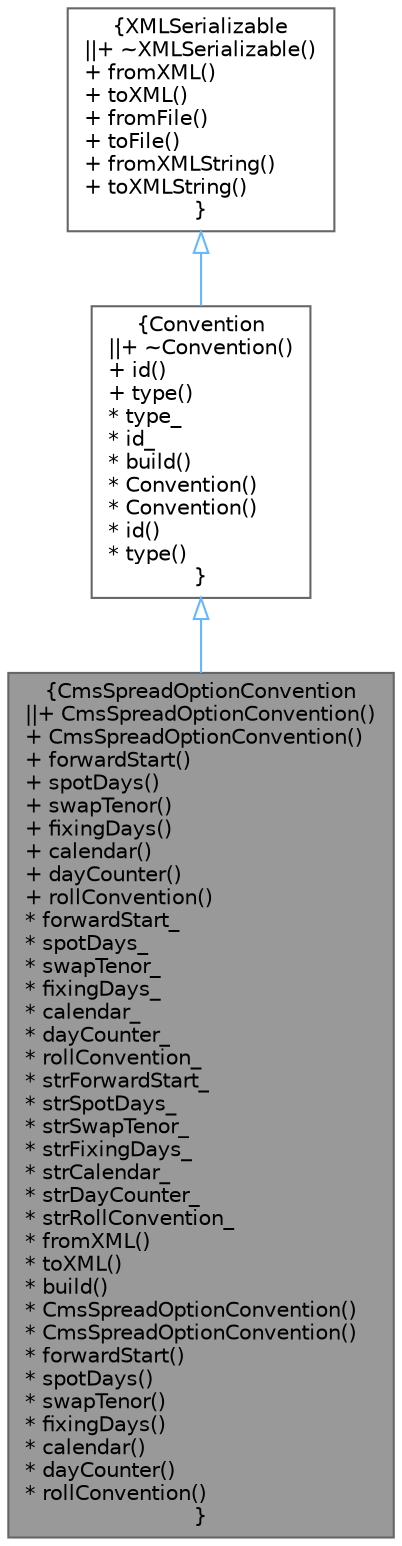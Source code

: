 digraph "CmsSpreadOptionConvention"
{
 // INTERACTIVE_SVG=YES
 // LATEX_PDF_SIZE
  bgcolor="transparent";
  edge [fontname=Helvetica,fontsize=10,labelfontname=Helvetica,labelfontsize=10];
  node [fontname=Helvetica,fontsize=10,shape=box,height=0.2,width=0.4];
  Node1 [label="{CmsSpreadOptionConvention\n||+ CmsSpreadOptionConvention()\l+ CmsSpreadOptionConvention()\l+ forwardStart()\l+ spotDays()\l+ swapTenor()\l+ fixingDays()\l+ calendar()\l+ dayCounter()\l+ rollConvention()\l* forwardStart_\l* spotDays_\l* swapTenor_\l* fixingDays_\l* calendar_\l* dayCounter_\l* rollConvention_\l* strForwardStart_\l* strSpotDays_\l* strSwapTenor_\l* strFixingDays_\l* strCalendar_\l* strDayCounter_\l* strRollConvention_\l* fromXML()\l* toXML()\l* build()\l* CmsSpreadOptionConvention()\l* CmsSpreadOptionConvention()\l* forwardStart()\l* spotDays()\l* swapTenor()\l* fixingDays()\l* calendar()\l* dayCounter()\l* rollConvention()\l}",height=0.2,width=0.4,color="gray40", fillcolor="grey60", style="filled", fontcolor="black",tooltip="Container for storing CMS Spread Option conventions."];
  Node2 -> Node1 [dir="back",color="steelblue1",style="solid",arrowtail="onormal"];
  Node2 [label="{Convention\n||+ ~Convention()\l+ id()\l+ type()\l* type_\l* id_\l* build()\l* Convention()\l* Convention()\l* id()\l* type()\l}",height=0.2,width=0.4,color="gray40", fillcolor="white", style="filled",URL="$classore_1_1data_1_1_convention.html",tooltip="Abstract base class for convention objects."];
  Node3 -> Node2 [dir="back",color="steelblue1",style="solid",arrowtail="onormal"];
  Node3 [label="{XMLSerializable\n||+ ~XMLSerializable()\l+ fromXML()\l+ toXML()\l+ fromFile()\l+ toFile()\l+ fromXMLString()\l+ toXMLString()\l}",height=0.2,width=0.4,color="gray40", fillcolor="white", style="filled",URL="$classore_1_1data_1_1_x_m_l_serializable.html",tooltip="Base class for all serializable classes."];
}
